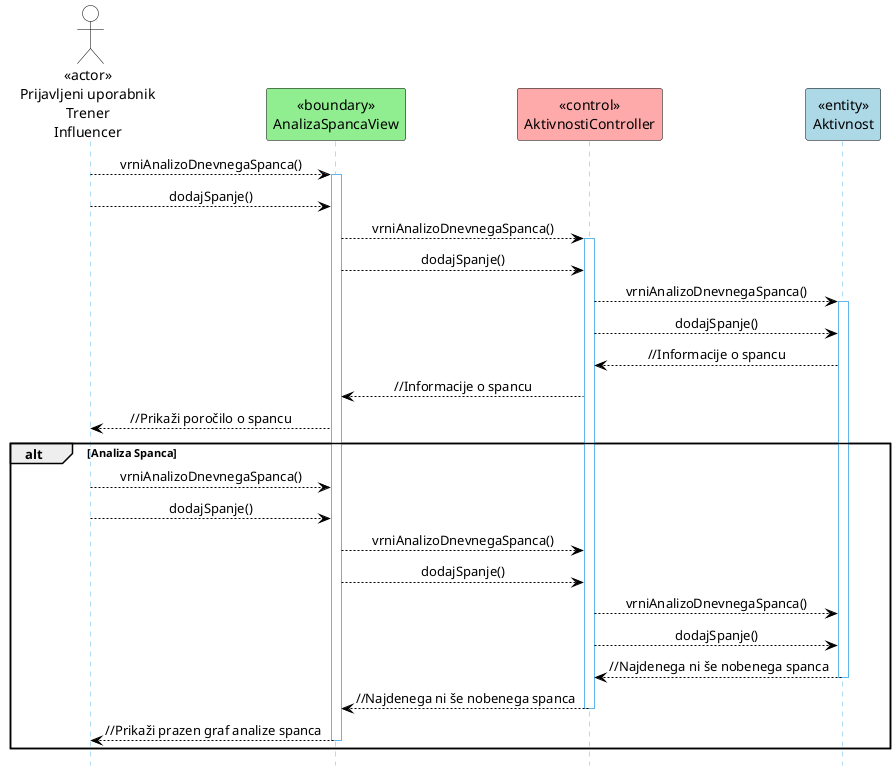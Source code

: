 @startuml
hide footbox

skinparam backgroundcolor transparent
skinparam defaultTextAlignment center
skinparam actorBorderColor black
skinparam actorBackgroundColor white
skinparam arrowColor black  
skinparam sequenceLifeLineBorderColor #5FB8EC
skinparam sequenceParticipantBorderColor #Black
skinparam sequenceParticipantBackgroundColor white

actor PrijavljeniUpor as "<<actor>>\nPrijavljeni uporabnik\nTrener\nInfluencer"
participant AnalizaTrenignovView as "<<boundary>>\nAnalizaSpancaView" #LightGreen
participant AktivnostiController as "<<control>>\nAktivnostiController" #FFAAAA
participant Aktivnost as "<<entity>>\nAktivnost" #LightBlue

PrijavljeniUpor --> AnalizaTrenignovView: vrniAnalizoDnevnegaSpanca()
activate AnalizaTrenignovView
PrijavljeniUpor --> AnalizaTrenignovView: dodajSpanje()
AnalizaTrenignovView --> AktivnostiController: vrniAnalizoDnevnegaSpanca()
activate AktivnostiController
AnalizaTrenignovView --> AktivnostiController: dodajSpanje()
AktivnostiController --> Aktivnost: vrniAnalizoDnevnegaSpanca()
activate Aktivnost
AktivnostiController --> Aktivnost: dodajSpanje()
Aktivnost --> AktivnostiController: //Informacije o spancu
AktivnostiController --> AnalizaTrenignovView: //Informacije o spancu
AnalizaTrenignovView --> PrijavljeniUpor: //Prikaži poročilo o spancu

alt Analiza Spanca
PrijavljeniUpor --> AnalizaTrenignovView: vrniAnalizoDnevnegaSpanca()
PrijavljeniUpor --> AnalizaTrenignovView: dodajSpanje()
AnalizaTrenignovView --> AktivnostiController: vrniAnalizoDnevnegaSpanca()
AnalizaTrenignovView --> AktivnostiController: dodajSpanje()
AktivnostiController --> Aktivnost: vrniAnalizoDnevnegaSpanca()
AktivnostiController --> Aktivnost: dodajSpanje()
Aktivnost --> AktivnostiController: //Najdenega ni še nobenega spanca
deactivate Aktivnost
AktivnostiController --> AnalizaTrenignovView: //Najdenega ni še nobenega spanca
deactivate AktivnostiController
AnalizaTrenignovView --> PrijavljeniUpor: //Prikaži prazen graf analize spanca
deactivate AnalizaTrenignovView

end
@enduml
